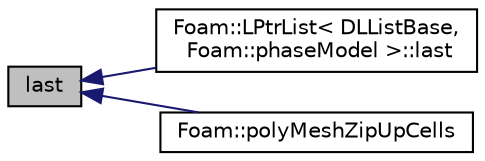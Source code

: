 digraph "last"
{
  bgcolor="transparent";
  edge [fontname="Helvetica",fontsize="10",labelfontname="Helvetica",labelfontsize="10"];
  node [fontname="Helvetica",fontsize="10",shape=record];
  rankdir="LR";
  Node1 [label="last",height=0.2,width=0.4,color="black", fillcolor="grey75", style="filled", fontcolor="black"];
  Node1 -> Node2 [dir="back",color="midnightblue",fontsize="10",style="solid",fontname="Helvetica"];
  Node2 [label="Foam::LPtrList\< DLListBase,\l Foam::phaseModel \>::last",height=0.2,width=0.4,color="black",URL="$a01417.html#a8af3592c894b63653a2c8369e00fc4cb",tooltip="Return the last entry added. "];
  Node1 -> Node3 [dir="back",color="midnightblue",fontsize="10",style="solid",fontname="Helvetica"];
  Node3 [label="Foam::polyMeshZipUpCells",height=0.2,width=0.4,color="black",URL="$a10909.html#ab957fb2d74d8de84991a6246e876ecd2"];
}
